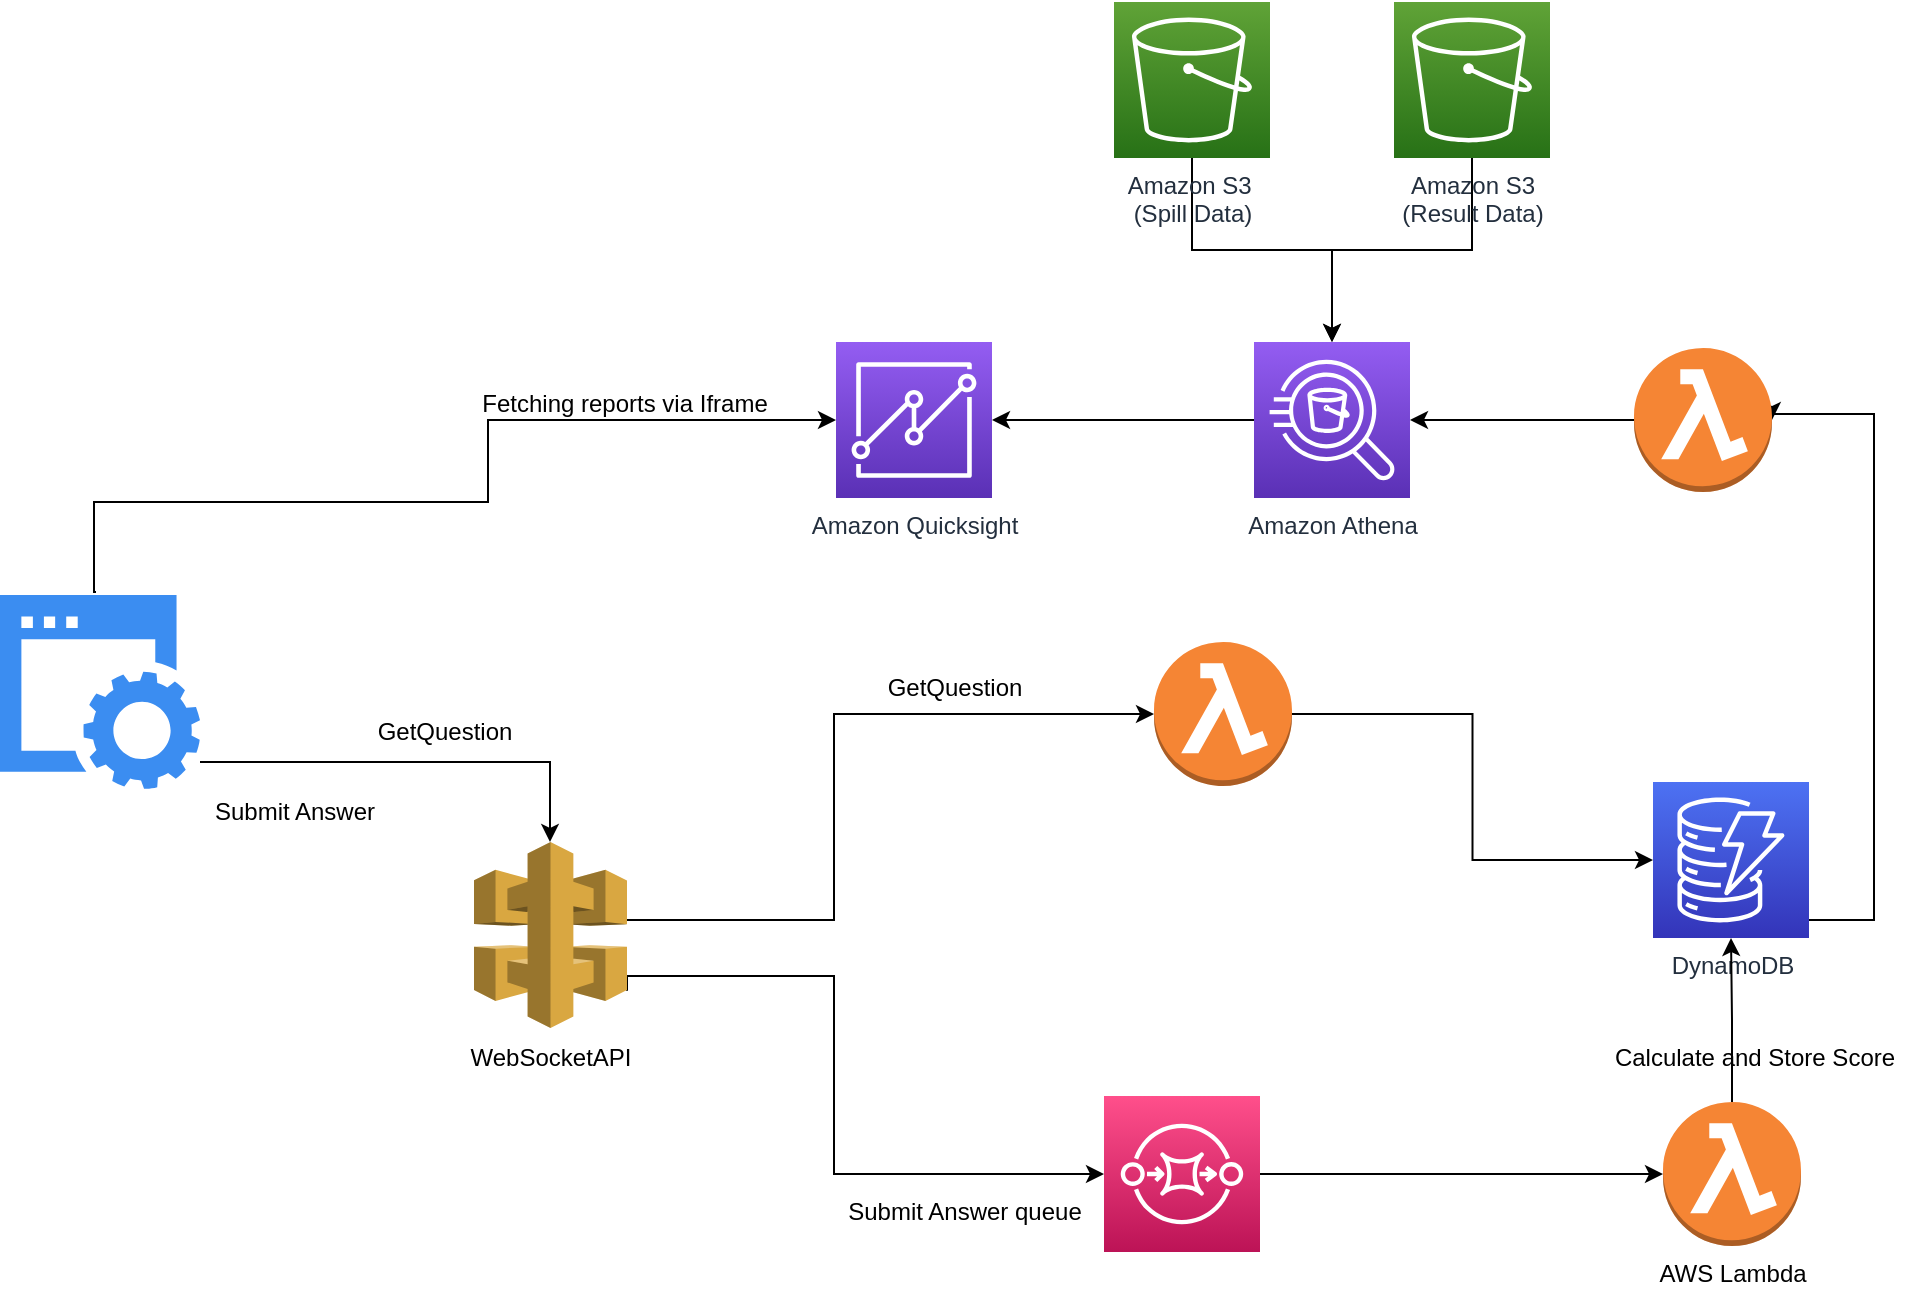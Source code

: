 <mxfile version="21.6.6" type="google">
  <diagram name="Page-1" id="wTW-hEl39QRUmpcvvkM4">
    <mxGraphModel grid="1" page="1" gridSize="10" guides="1" tooltips="1" connect="1" arrows="1" fold="1" pageScale="1" pageWidth="827" pageHeight="1169" math="0" shadow="0">
      <root>
        <mxCell id="0" />
        <mxCell id="1" parent="0" />
        <mxCell id="q-SuUmUb_qlC8W2TQcC4-3" style="edgeStyle=orthogonalEdgeStyle;rounded=0;orthogonalLoop=1;jettySize=auto;html=1;entryX=0;entryY=0.5;entryDx=0;entryDy=0;entryPerimeter=0;" edge="1" parent="1" source="q-SuUmUb_qlC8W2TQcC4-1" target="q-SuUmUb_qlC8W2TQcC4-2">
          <mxGeometry relative="1" as="geometry">
            <Array as="points">
              <mxPoint x="240" y="339" />
              <mxPoint x="240" y="236" />
            </Array>
          </mxGeometry>
        </mxCell>
        <mxCell id="q-SuUmUb_qlC8W2TQcC4-14" style="edgeStyle=orthogonalEdgeStyle;rounded=0;orthogonalLoop=1;jettySize=auto;html=1;entryX=0;entryY=0.5;entryDx=0;entryDy=0;entryPerimeter=0;exitX=1;exitY=0.8;exitDx=0;exitDy=0;exitPerimeter=0;" edge="1" parent="1" source="q-SuUmUb_qlC8W2TQcC4-1" target="q-SuUmUb_qlC8W2TQcC4-13">
          <mxGeometry relative="1" as="geometry">
            <Array as="points">
              <mxPoint x="240" y="367" />
              <mxPoint x="240" y="466" />
            </Array>
          </mxGeometry>
        </mxCell>
        <mxCell id="q-SuUmUb_qlC8W2TQcC4-1" value="" style="outlineConnect=0;dashed=0;verticalLabelPosition=bottom;verticalAlign=top;align=center;html=1;shape=mxgraph.aws3.api_gateway;fillColor=#D9A741;gradientColor=none;" vertex="1" parent="1">
          <mxGeometry x="60" y="300" width="76.5" height="93" as="geometry" />
        </mxCell>
        <mxCell id="q-SuUmUb_qlC8W2TQcC4-17" style="edgeStyle=orthogonalEdgeStyle;rounded=0;orthogonalLoop=1;jettySize=auto;html=1;" edge="1" parent="1" source="q-SuUmUb_qlC8W2TQcC4-2" target="q-SuUmUb_qlC8W2TQcC4-4">
          <mxGeometry relative="1" as="geometry" />
        </mxCell>
        <mxCell id="q-SuUmUb_qlC8W2TQcC4-2" value="" style="outlineConnect=0;dashed=0;verticalLabelPosition=bottom;verticalAlign=top;align=center;html=1;shape=mxgraph.aws3.lambda_function;fillColor=#F58534;gradientColor=none;" vertex="1" parent="1">
          <mxGeometry x="400" y="200" width="69" height="72" as="geometry" />
        </mxCell>
        <mxCell id="q-SuUmUb_qlC8W2TQcC4-19" style="edgeStyle=orthogonalEdgeStyle;rounded=0;orthogonalLoop=1;jettySize=auto;html=1;entryX=1;entryY=0.5;entryDx=0;entryDy=0;entryPerimeter=0;" edge="1" parent="1" source="q-SuUmUb_qlC8W2TQcC4-4" target="q-SuUmUb_qlC8W2TQcC4-18">
          <mxGeometry relative="1" as="geometry">
            <Array as="points">
              <mxPoint x="760" y="339" />
              <mxPoint x="760" y="86" />
            </Array>
          </mxGeometry>
        </mxCell>
        <mxCell id="q-SuUmUb_qlC8W2TQcC4-4" value="DynamoDB" style="sketch=0;points=[[0,0,0],[0.25,0,0],[0.5,0,0],[0.75,0,0],[1,0,0],[0,1,0],[0.25,1,0],[0.5,1,0],[0.75,1,0],[1,1,0],[0,0.25,0],[0,0.5,0],[0,0.75,0],[1,0.25,0],[1,0.5,0],[1,0.75,0]];outlineConnect=0;fontColor=#232F3E;gradientColor=#4D72F3;gradientDirection=north;fillColor=#3334B9;strokeColor=#ffffff;dashed=0;verticalLabelPosition=bottom;verticalAlign=top;align=center;html=1;fontSize=12;fontStyle=0;aspect=fixed;shape=mxgraph.aws4.resourceIcon;resIcon=mxgraph.aws4.dynamodb;" vertex="1" parent="1">
          <mxGeometry x="649.5" y="270" width="78" height="78" as="geometry" />
        </mxCell>
        <mxCell id="q-SuUmUb_qlC8W2TQcC4-16" style="edgeStyle=orthogonalEdgeStyle;rounded=0;orthogonalLoop=1;jettySize=auto;html=1;entryX=0.5;entryY=1;entryDx=0;entryDy=0;entryPerimeter=0;" edge="1" parent="1" source="q-SuUmUb_qlC8W2TQcC4-10" target="q-SuUmUb_qlC8W2TQcC4-4">
          <mxGeometry relative="1" as="geometry" />
        </mxCell>
        <mxCell id="q-SuUmUb_qlC8W2TQcC4-10" value="AWS Lambda" style="outlineConnect=0;dashed=0;verticalLabelPosition=bottom;verticalAlign=top;align=center;html=1;shape=mxgraph.aws3.lambda_function;fillColor=#F58534;gradientColor=none;" vertex="1" parent="1">
          <mxGeometry x="654.5" y="430" width="69" height="72" as="geometry" />
        </mxCell>
        <mxCell id="q-SuUmUb_qlC8W2TQcC4-15" style="edgeStyle=orthogonalEdgeStyle;rounded=0;orthogonalLoop=1;jettySize=auto;html=1;" edge="1" parent="1" source="q-SuUmUb_qlC8W2TQcC4-13" target="q-SuUmUb_qlC8W2TQcC4-10">
          <mxGeometry relative="1" as="geometry" />
        </mxCell>
        <mxCell id="q-SuUmUb_qlC8W2TQcC4-13" value="" style="sketch=0;points=[[0,0,0],[0.25,0,0],[0.5,0,0],[0.75,0,0],[1,0,0],[0,1,0],[0.25,1,0],[0.5,1,0],[0.75,1,0],[1,1,0],[0,0.25,0],[0,0.5,0],[0,0.75,0],[1,0.25,0],[1,0.5,0],[1,0.75,0]];outlineConnect=0;fontColor=#232F3E;gradientColor=#FF4F8B;gradientDirection=north;fillColor=#BC1356;strokeColor=#ffffff;dashed=0;verticalLabelPosition=bottom;verticalAlign=top;align=center;html=1;fontSize=12;fontStyle=0;aspect=fixed;shape=mxgraph.aws4.resourceIcon;resIcon=mxgraph.aws4.sqs;" vertex="1" parent="1">
          <mxGeometry x="375" y="427" width="78" height="78" as="geometry" />
        </mxCell>
        <mxCell id="q-SuUmUb_qlC8W2TQcC4-24" style="edgeStyle=orthogonalEdgeStyle;rounded=0;orthogonalLoop=1;jettySize=auto;html=1;" edge="1" parent="1" source="q-SuUmUb_qlC8W2TQcC4-18" target="qHT6hviCEMwiXs6R6pHX-1">
          <mxGeometry relative="1" as="geometry">
            <mxPoint x="526.5" y="89" as="targetPoint" />
          </mxGeometry>
        </mxCell>
        <mxCell id="q-SuUmUb_qlC8W2TQcC4-18" value="" style="outlineConnect=0;dashed=0;verticalLabelPosition=bottom;verticalAlign=top;align=center;html=1;shape=mxgraph.aws3.lambda_function;fillColor=#F58534;gradientColor=none;" vertex="1" parent="1">
          <mxGeometry x="640" y="53" width="69" height="72" as="geometry" />
        </mxCell>
        <mxCell id="q-SuUmUb_qlC8W2TQcC4-22" value="Amazon Quicksight" style="sketch=0;points=[[0,0,0],[0.25,0,0],[0.5,0,0],[0.75,0,0],[1,0,0],[0,1,0],[0.25,1,0],[0.5,1,0],[0.75,1,0],[1,1,0],[0,0.25,0],[0,0.5,0],[0,0.75,0],[1,0.25,0],[1,0.5,0],[1,0.75,0]];outlineConnect=0;fontColor=#232F3E;gradientColor=#945DF2;gradientDirection=north;fillColor=#5A30B5;strokeColor=#ffffff;dashed=0;verticalLabelPosition=bottom;verticalAlign=top;align=center;html=1;fontSize=12;fontStyle=0;aspect=fixed;shape=mxgraph.aws4.resourceIcon;resIcon=mxgraph.aws4.quicksight;" vertex="1" parent="1">
          <mxGeometry x="241" y="50" width="78" height="78" as="geometry" />
        </mxCell>
        <mxCell id="q-SuUmUb_qlC8W2TQcC4-27" style="edgeStyle=orthogonalEdgeStyle;rounded=0;orthogonalLoop=1;jettySize=auto;html=1;" edge="1" parent="1" source="qHT6hviCEMwiXs6R6pHX-1" target="q-SuUmUb_qlC8W2TQcC4-22">
          <mxGeometry relative="1" as="geometry">
            <mxPoint x="280" y="89" as="sourcePoint" />
          </mxGeometry>
        </mxCell>
        <mxCell id="q-SuUmUb_qlC8W2TQcC4-29" style="edgeStyle=orthogonalEdgeStyle;rounded=0;orthogonalLoop=1;jettySize=auto;html=1;entryX=0;entryY=0.5;entryDx=0;entryDy=0;entryPerimeter=0;exitX=0.48;exitY=-0.015;exitDx=0;exitDy=0;exitPerimeter=0;" edge="1" parent="1" source="q-SuUmUb_qlC8W2TQcC4-28" target="q-SuUmUb_qlC8W2TQcC4-22">
          <mxGeometry relative="1" as="geometry">
            <Array as="points">
              <mxPoint x="-130" y="175" />
              <mxPoint x="-130" y="130" />
              <mxPoint x="67" y="130" />
              <mxPoint x="67" y="89" />
            </Array>
          </mxGeometry>
        </mxCell>
        <mxCell id="q-SuUmUb_qlC8W2TQcC4-30" style="edgeStyle=orthogonalEdgeStyle;rounded=0;orthogonalLoop=1;jettySize=auto;html=1;" edge="1" parent="1" source="q-SuUmUb_qlC8W2TQcC4-28" target="q-SuUmUb_qlC8W2TQcC4-1">
          <mxGeometry relative="1" as="geometry">
            <Array as="points">
              <mxPoint x="98" y="260" />
            </Array>
          </mxGeometry>
        </mxCell>
        <mxCell id="q-SuUmUb_qlC8W2TQcC4-28" value="" style="sketch=0;html=1;aspect=fixed;strokeColor=none;shadow=0;fillColor=#3B8DF1;verticalAlign=top;labelPosition=center;verticalLabelPosition=bottom;shape=mxgraph.gcp2.website" vertex="1" parent="1">
          <mxGeometry x="-177" y="176.5" width="100" height="97" as="geometry" />
        </mxCell>
        <mxCell id="q-SuUmUb_qlC8W2TQcC4-31" value="Fetching reports via Iframe" style="text;html=1;align=center;verticalAlign=middle;resizable=0;points=[];autosize=1;strokeColor=none;fillColor=none;" vertex="1" parent="1">
          <mxGeometry x="50" y="66" width="170" height="30" as="geometry" />
        </mxCell>
        <mxCell id="q-SuUmUb_qlC8W2TQcC4-32" value="GetQuestion" style="text;html=1;align=center;verticalAlign=middle;resizable=0;points=[];autosize=1;strokeColor=none;fillColor=none;" vertex="1" parent="1">
          <mxGeometry y="230" width="90" height="30" as="geometry" />
        </mxCell>
        <mxCell id="q-SuUmUb_qlC8W2TQcC4-33" value="GetQuestion" style="text;html=1;align=center;verticalAlign=middle;resizable=0;points=[];autosize=1;strokeColor=none;fillColor=none;" vertex="1" parent="1">
          <mxGeometry x="255" y="208" width="90" height="30" as="geometry" />
        </mxCell>
        <mxCell id="q-SuUmUb_qlC8W2TQcC4-34" value="WebSocketAPI" style="text;html=1;align=center;verticalAlign=middle;resizable=0;points=[];autosize=1;strokeColor=none;fillColor=none;" vertex="1" parent="1">
          <mxGeometry x="48.25" y="393" width="100" height="30" as="geometry" />
        </mxCell>
        <mxCell id="q-SuUmUb_qlC8W2TQcC4-39" value="Submit Answer queue" style="text;html=1;align=center;verticalAlign=middle;resizable=0;points=[];autosize=1;strokeColor=none;fillColor=none;" vertex="1" parent="1">
          <mxGeometry x="235" y="470" width="140" height="30" as="geometry" />
        </mxCell>
        <mxCell id="q-SuUmUb_qlC8W2TQcC4-40" value="Submit Answer" style="text;html=1;align=center;verticalAlign=middle;resizable=0;points=[];autosize=1;strokeColor=none;fillColor=none;" vertex="1" parent="1">
          <mxGeometry x="-80" y="270" width="100" height="30" as="geometry" />
        </mxCell>
        <mxCell id="q-SuUmUb_qlC8W2TQcC4-42" value="Calculate and Store Score" style="text;html=1;align=center;verticalAlign=middle;resizable=0;points=[];autosize=1;strokeColor=none;fillColor=none;" vertex="1" parent="1">
          <mxGeometry x="620" y="393" width="160" height="30" as="geometry" />
        </mxCell>
        <mxCell id="qHT6hviCEMwiXs6R6pHX-1" value="Amazon Athena" style="sketch=0;points=[[0,0,0],[0.25,0,0],[0.5,0,0],[0.75,0,0],[1,0,0],[0,1,0],[0.25,1,0],[0.5,1,0],[0.75,1,0],[1,1,0],[0,0.25,0],[0,0.5,0],[0,0.75,0],[1,0.25,0],[1,0.5,0],[1,0.75,0]];outlineConnect=0;fontColor=#232F3E;gradientColor=#945DF2;gradientDirection=north;fillColor=#5A30B5;strokeColor=#ffffff;dashed=0;verticalLabelPosition=bottom;verticalAlign=top;align=center;html=1;fontSize=12;fontStyle=0;aspect=fixed;shape=mxgraph.aws4.resourceIcon;resIcon=mxgraph.aws4.athena;" vertex="1" parent="1">
          <mxGeometry x="450" y="50" width="78" height="78" as="geometry" />
        </mxCell>
        <mxCell id="qHT6hviCEMwiXs6R6pHX-6" style="edgeStyle=orthogonalEdgeStyle;rounded=0;orthogonalLoop=1;jettySize=auto;html=1;" edge="1" parent="1" source="qHT6hviCEMwiXs6R6pHX-3" target="qHT6hviCEMwiXs6R6pHX-1">
          <mxGeometry relative="1" as="geometry" />
        </mxCell>
        <mxCell id="qHT6hviCEMwiXs6R6pHX-3" value="Amazon S3&amp;nbsp;&lt;br&gt;(Spill Data)" style="sketch=0;points=[[0,0,0],[0.25,0,0],[0.5,0,0],[0.75,0,0],[1,0,0],[0,1,0],[0.25,1,0],[0.5,1,0],[0.75,1,0],[1,1,0],[0,0.25,0],[0,0.5,0],[0,0.75,0],[1,0.25,0],[1,0.5,0],[1,0.75,0]];outlineConnect=0;fontColor=#232F3E;gradientColor=#60A337;gradientDirection=north;fillColor=#277116;strokeColor=#ffffff;dashed=0;verticalLabelPosition=bottom;verticalAlign=top;align=center;html=1;fontSize=12;fontStyle=0;aspect=fixed;shape=mxgraph.aws4.resourceIcon;resIcon=mxgraph.aws4.s3;" vertex="1" parent="1">
          <mxGeometry x="380" y="-120" width="78" height="78" as="geometry" />
        </mxCell>
        <mxCell id="qHT6hviCEMwiXs6R6pHX-5" style="edgeStyle=orthogonalEdgeStyle;rounded=0;orthogonalLoop=1;jettySize=auto;html=1;" edge="1" parent="1" source="qHT6hviCEMwiXs6R6pHX-4" target="qHT6hviCEMwiXs6R6pHX-1">
          <mxGeometry relative="1" as="geometry" />
        </mxCell>
        <mxCell id="qHT6hviCEMwiXs6R6pHX-4" value="Amazon S3&lt;br&gt;(Result Data)" style="sketch=0;points=[[0,0,0],[0.25,0,0],[0.5,0,0],[0.75,0,0],[1,0,0],[0,1,0],[0.25,1,0],[0.5,1,0],[0.75,1,0],[1,1,0],[0,0.25,0],[0,0.5,0],[0,0.75,0],[1,0.25,0],[1,0.5,0],[1,0.75,0]];outlineConnect=0;fontColor=#232F3E;gradientColor=#60A337;gradientDirection=north;fillColor=#277116;strokeColor=#ffffff;dashed=0;verticalLabelPosition=bottom;verticalAlign=top;align=center;html=1;fontSize=12;fontStyle=0;aspect=fixed;shape=mxgraph.aws4.resourceIcon;resIcon=mxgraph.aws4.s3;" vertex="1" parent="1">
          <mxGeometry x="520" y="-120" width="78" height="78" as="geometry" />
        </mxCell>
      </root>
    </mxGraphModel>
  </diagram>
</mxfile>
